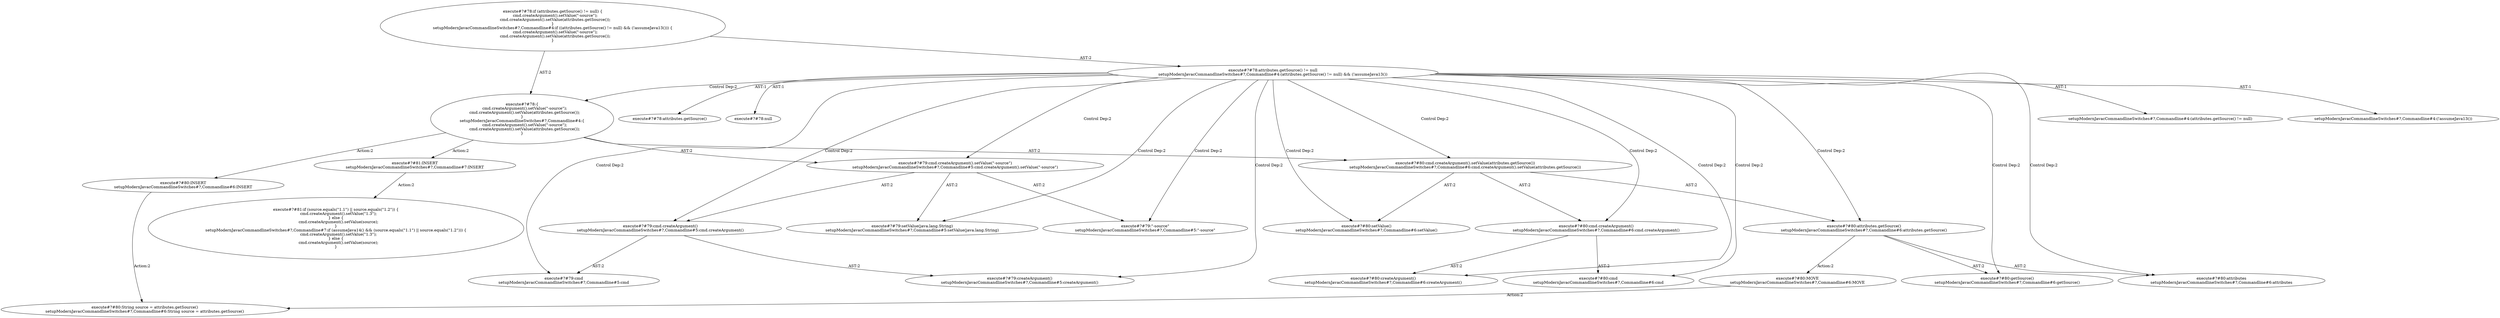 digraph "Pattern" {
0 [label="execute#?#80:INSERT
setupModernJavacCommandlineSwitches#?,Commandline#6:INSERT" shape=ellipse]
1 [label="execute#?#78:\{
    cmd.createArgument().setValue(\"-source\");
    cmd.createArgument().setValue(attributes.getSource());
\}
setupModernJavacCommandlineSwitches#?,Commandline#4:\{
    cmd.createArgument().setValue(\"-source\");
    cmd.createArgument().setValue(attributes.getSource());
\}" shape=ellipse]
2 [label="execute#?#78:attributes.getSource() != null
setupModernJavacCommandlineSwitches#?,Commandline#4:(attributes.getSource() != null) && (!assumeJava13())" shape=ellipse]
3 [label="execute#?#78:if (attributes.getSource() != null) \{
    cmd.createArgument().setValue(\"-source\");
    cmd.createArgument().setValue(attributes.getSource());
\}
setupModernJavacCommandlineSwitches#?,Commandline#4:if ((attributes.getSource() != null) && (!assumeJava13())) \{
    cmd.createArgument().setValue(\"-source\");
    cmd.createArgument().setValue(attributes.getSource());
\}" shape=ellipse]
4 [label="execute#?#78:attributes.getSource()" shape=ellipse]
5 [label="execute#?#78:null" shape=ellipse]
6 [label="execute#?#79:cmd.createArgument().setValue(\"-source\")
setupModernJavacCommandlineSwitches#?,Commandline#5:cmd.createArgument().setValue(\"-source\")" shape=ellipse]
7 [label="execute#?#79:setValue(java.lang.String)
setupModernJavacCommandlineSwitches#?,Commandline#5:setValue(java.lang.String)" shape=ellipse]
8 [label="execute#?#79:cmd.createArgument()
setupModernJavacCommandlineSwitches#?,Commandline#5:cmd.createArgument()" shape=ellipse]
9 [label="execute#?#79:createArgument()
setupModernJavacCommandlineSwitches#?,Commandline#5:createArgument()" shape=ellipse]
10 [label="execute#?#79:cmd
setupModernJavacCommandlineSwitches#?,Commandline#5:cmd" shape=ellipse]
11 [label="execute#?#79:\"-source\"
setupModernJavacCommandlineSwitches#?,Commandline#5:\"-source\"" shape=ellipse]
12 [label="execute#?#80:cmd.createArgument().setValue(attributes.getSource())
setupModernJavacCommandlineSwitches#?,Commandline#6:cmd.createArgument().setValue(attributes.getSource())" shape=ellipse]
13 [label="execute#?#80:setValue()
setupModernJavacCommandlineSwitches#?,Commandline#6:setValue()" shape=ellipse]
14 [label="execute#?#80:cmd.createArgument()
setupModernJavacCommandlineSwitches#?,Commandline#6:cmd.createArgument()" shape=ellipse]
15 [label="execute#?#80:createArgument()
setupModernJavacCommandlineSwitches#?,Commandline#6:createArgument()" shape=ellipse]
16 [label="execute#?#80:cmd
setupModernJavacCommandlineSwitches#?,Commandline#6:cmd" shape=ellipse]
17 [label="execute#?#80:attributes.getSource()
setupModernJavacCommandlineSwitches#?,Commandline#6:attributes.getSource()" shape=ellipse]
18 [label="execute#?#80:getSource()
setupModernJavacCommandlineSwitches#?,Commandline#6:getSource()" shape=ellipse]
19 [label="execute#?#80:attributes
setupModernJavacCommandlineSwitches#?,Commandline#6:attributes" shape=ellipse]
20 [label="execute#?#81:INSERT
setupModernJavacCommandlineSwitches#?,Commandline#7:INSERT" shape=ellipse]
21 [label="execute#?#81:if (source.equals(\"1.1\") || source.equals(\"1.2\")) \{
    cmd.createArgument().setValue(\"1.3\");
\} else \{
    cmd.createArgument().setValue(source);
\}
setupModernJavacCommandlineSwitches#?,Commandline#7:if (assumeJava14() && (source.equals(\"1.1\") || source.equals(\"1.2\"))) \{
    cmd.createArgument().setValue(\"1.3\");
\} else \{
    cmd.createArgument().setValue(source);
\}" shape=ellipse]
22 [label="execute#?#80:String source = attributes.getSource()
setupModernJavacCommandlineSwitches#?,Commandline#6:String source = attributes.getSource()" shape=ellipse]
23 [label="execute#?#80:MOVE
setupModernJavacCommandlineSwitches#?,Commandline#6:MOVE" shape=ellipse]
24 [label="setupModernJavacCommandlineSwitches#?,Commandline#4:(attributes.getSource() != null)" shape=ellipse]
25 [label="setupModernJavacCommandlineSwitches#?,Commandline#4:(!assumeJava13())" shape=ellipse]
0 -> 22 [label="Action:2"];
1 -> 0 [label="Action:2"];
1 -> 6 [label="AST:2"];
1 -> 12 [label="AST:2"];
1 -> 20 [label="Action:2"];
2 -> 1 [label="Control Dep:2"];
2 -> 4 [label="AST:1"];
2 -> 5 [label="AST:1"];
2 -> 6 [label="Control Dep:2"];
2 -> 7 [label="Control Dep:2"];
2 -> 8 [label="Control Dep:2"];
2 -> 9 [label="Control Dep:2"];
2 -> 10 [label="Control Dep:2"];
2 -> 11 [label="Control Dep:2"];
2 -> 12 [label="Control Dep:2"];
2 -> 13 [label="Control Dep:2"];
2 -> 14 [label="Control Dep:2"];
2 -> 15 [label="Control Dep:2"];
2 -> 16 [label="Control Dep:2"];
2 -> 17 [label="Control Dep:2"];
2 -> 18 [label="Control Dep:2"];
2 -> 19 [label="Control Dep:2"];
2 -> 24 [label="AST:1"];
2 -> 25 [label="AST:1"];
3 -> 1 [label="AST:2"];
3 -> 2 [label="AST:2"];
6 -> 8 [label="AST:2"];
6 -> 7 [label="AST:2"];
6 -> 11 [label="AST:2"];
8 -> 10 [label="AST:2"];
8 -> 9 [label="AST:2"];
12 -> 14 [label="AST:2"];
12 -> 13 [label="AST:2"];
12 -> 17 [label="AST:2"];
14 -> 16 [label="AST:2"];
14 -> 15 [label="AST:2"];
17 -> 19 [label="AST:2"];
17 -> 18 [label="AST:2"];
17 -> 23 [label="Action:2"];
20 -> 21 [label="Action:2"];
23 -> 22 [label="Action:2"];
}